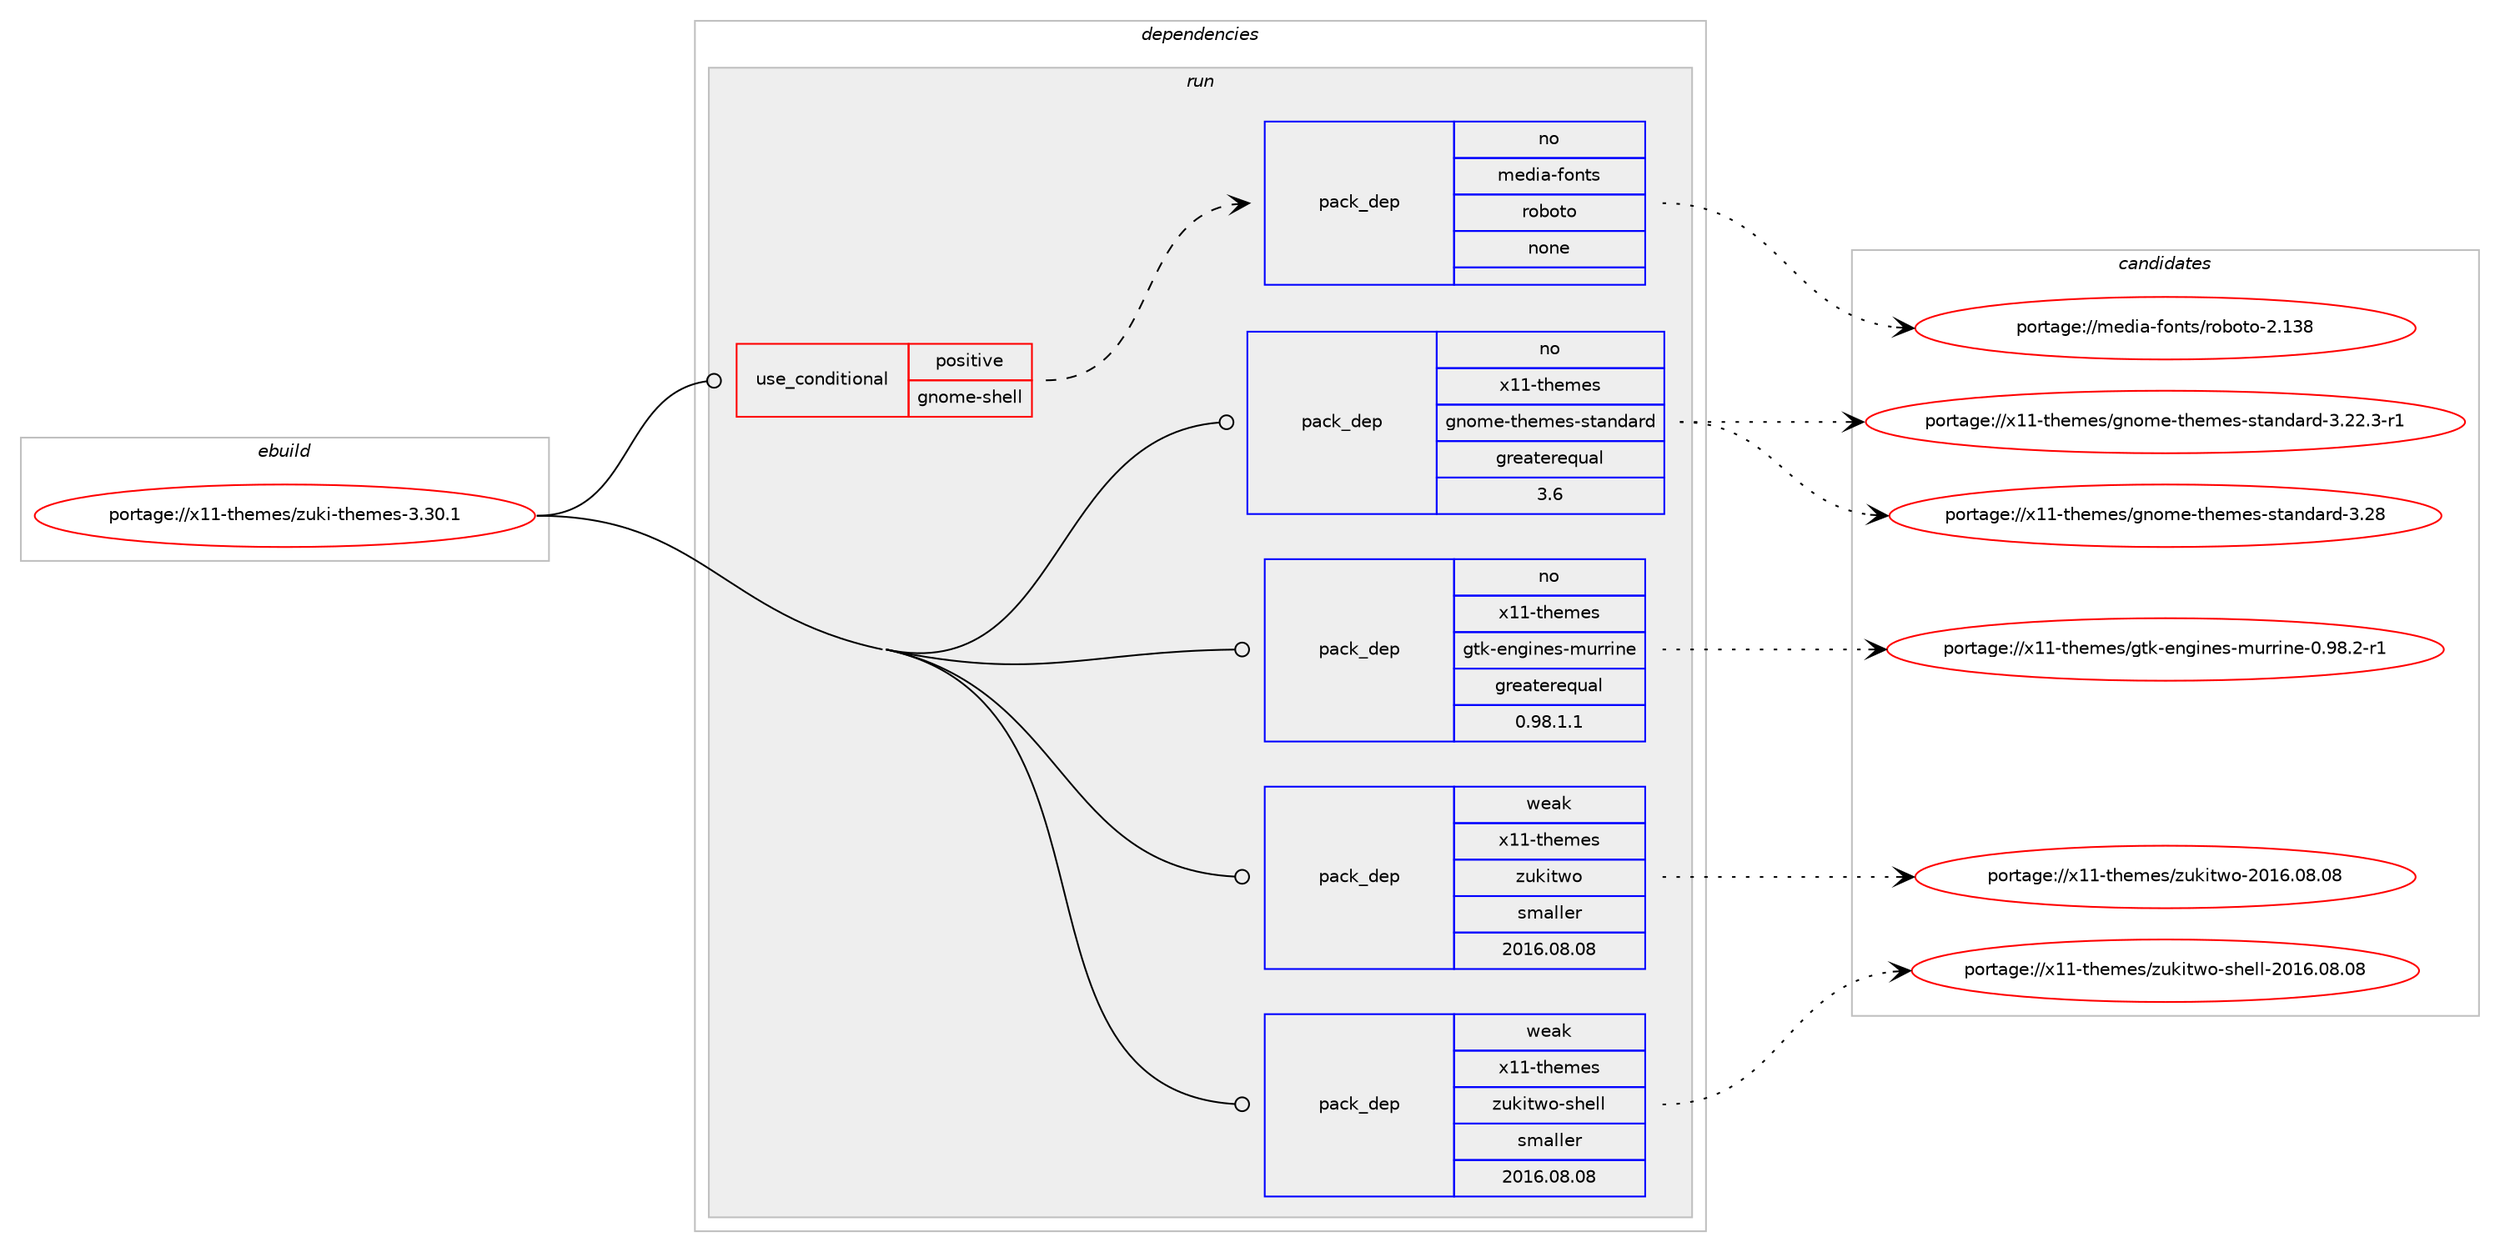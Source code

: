 digraph prolog {

# *************
# Graph options
# *************

newrank=true;
concentrate=true;
compound=true;
graph [rankdir=LR,fontname=Helvetica,fontsize=10,ranksep=1.5];#, ranksep=2.5, nodesep=0.2];
edge  [arrowhead=vee];
node  [fontname=Helvetica,fontsize=10];

# **********
# The ebuild
# **********

subgraph cluster_leftcol {
color=gray;
rank=same;
label=<<i>ebuild</i>>;
id [label="portage://x11-themes/zuki-themes-3.30.1", color=red, width=4, href="../x11-themes/zuki-themes-3.30.1.svg"];
}

# ****************
# The dependencies
# ****************

subgraph cluster_midcol {
color=gray;
label=<<i>dependencies</i>>;
subgraph cluster_compile {
fillcolor="#eeeeee";
style=filled;
label=<<i>compile</i>>;
}
subgraph cluster_compileandrun {
fillcolor="#eeeeee";
style=filled;
label=<<i>compile and run</i>>;
}
subgraph cluster_run {
fillcolor="#eeeeee";
style=filled;
label=<<i>run</i>>;
subgraph cond109156 {
dependency459050 [label=<<TABLE BORDER="0" CELLBORDER="1" CELLSPACING="0" CELLPADDING="4"><TR><TD ROWSPAN="3" CELLPADDING="10">use_conditional</TD></TR><TR><TD>positive</TD></TR><TR><TD>gnome-shell</TD></TR></TABLE>>, shape=none, color=red];
subgraph pack341565 {
dependency459051 [label=<<TABLE BORDER="0" CELLBORDER="1" CELLSPACING="0" CELLPADDING="4" WIDTH="220"><TR><TD ROWSPAN="6" CELLPADDING="30">pack_dep</TD></TR><TR><TD WIDTH="110">no</TD></TR><TR><TD>media-fonts</TD></TR><TR><TD>roboto</TD></TR><TR><TD>none</TD></TR><TR><TD></TD></TR></TABLE>>, shape=none, color=blue];
}
dependency459050:e -> dependency459051:w [weight=20,style="dashed",arrowhead="vee"];
}
id:e -> dependency459050:w [weight=20,style="solid",arrowhead="odot"];
subgraph pack341566 {
dependency459052 [label=<<TABLE BORDER="0" CELLBORDER="1" CELLSPACING="0" CELLPADDING="4" WIDTH="220"><TR><TD ROWSPAN="6" CELLPADDING="30">pack_dep</TD></TR><TR><TD WIDTH="110">no</TD></TR><TR><TD>x11-themes</TD></TR><TR><TD>gnome-themes-standard</TD></TR><TR><TD>greaterequal</TD></TR><TR><TD>3.6</TD></TR></TABLE>>, shape=none, color=blue];
}
id:e -> dependency459052:w [weight=20,style="solid",arrowhead="odot"];
subgraph pack341567 {
dependency459053 [label=<<TABLE BORDER="0" CELLBORDER="1" CELLSPACING="0" CELLPADDING="4" WIDTH="220"><TR><TD ROWSPAN="6" CELLPADDING="30">pack_dep</TD></TR><TR><TD WIDTH="110">no</TD></TR><TR><TD>x11-themes</TD></TR><TR><TD>gtk-engines-murrine</TD></TR><TR><TD>greaterequal</TD></TR><TR><TD>0.98.1.1</TD></TR></TABLE>>, shape=none, color=blue];
}
id:e -> dependency459053:w [weight=20,style="solid",arrowhead="odot"];
subgraph pack341568 {
dependency459054 [label=<<TABLE BORDER="0" CELLBORDER="1" CELLSPACING="0" CELLPADDING="4" WIDTH="220"><TR><TD ROWSPAN="6" CELLPADDING="30">pack_dep</TD></TR><TR><TD WIDTH="110">weak</TD></TR><TR><TD>x11-themes</TD></TR><TR><TD>zukitwo</TD></TR><TR><TD>smaller</TD></TR><TR><TD>2016.08.08</TD></TR></TABLE>>, shape=none, color=blue];
}
id:e -> dependency459054:w [weight=20,style="solid",arrowhead="odot"];
subgraph pack341569 {
dependency459055 [label=<<TABLE BORDER="0" CELLBORDER="1" CELLSPACING="0" CELLPADDING="4" WIDTH="220"><TR><TD ROWSPAN="6" CELLPADDING="30">pack_dep</TD></TR><TR><TD WIDTH="110">weak</TD></TR><TR><TD>x11-themes</TD></TR><TR><TD>zukitwo-shell</TD></TR><TR><TD>smaller</TD></TR><TR><TD>2016.08.08</TD></TR></TABLE>>, shape=none, color=blue];
}
id:e -> dependency459055:w [weight=20,style="solid",arrowhead="odot"];
}
}

# **************
# The candidates
# **************

subgraph cluster_choices {
rank=same;
color=gray;
label=<<i>candidates</i>>;

subgraph choice341565 {
color=black;
nodesep=1;
choiceportage10910110010597451021111101161154711411198111116111455046495156 [label="portage://media-fonts/roboto-2.138", color=red, width=4,href="../media-fonts/roboto-2.138.svg"];
dependency459051:e -> choiceportage10910110010597451021111101161154711411198111116111455046495156:w [style=dotted,weight="100"];
}
subgraph choice341566 {
color=black;
nodesep=1;
choiceportage1204949451161041011091011154710311011110910145116104101109101115451151169711010097114100455146505046514511449 [label="portage://x11-themes/gnome-themes-standard-3.22.3-r1", color=red, width=4,href="../x11-themes/gnome-themes-standard-3.22.3-r1.svg"];
choiceportage12049494511610410110910111547103110111109101451161041011091011154511511697110100971141004551465056 [label="portage://x11-themes/gnome-themes-standard-3.28", color=red, width=4,href="../x11-themes/gnome-themes-standard-3.28.svg"];
dependency459052:e -> choiceportage1204949451161041011091011154710311011110910145116104101109101115451151169711010097114100455146505046514511449:w [style=dotted,weight="100"];
dependency459052:e -> choiceportage12049494511610410110910111547103110111109101451161041011091011154511511697110100971141004551465056:w [style=dotted,weight="100"];
}
subgraph choice341567 {
color=black;
nodesep=1;
choiceportage120494945116104101109101115471031161074510111010310511010111545109117114114105110101454846575646504511449 [label="portage://x11-themes/gtk-engines-murrine-0.98.2-r1", color=red, width=4,href="../x11-themes/gtk-engines-murrine-0.98.2-r1.svg"];
dependency459053:e -> choiceportage120494945116104101109101115471031161074510111010310511010111545109117114114105110101454846575646504511449:w [style=dotted,weight="100"];
}
subgraph choice341568 {
color=black;
nodesep=1;
choiceportage120494945116104101109101115471221171071051161191114550484954464856464856 [label="portage://x11-themes/zukitwo-2016.08.08", color=red, width=4,href="../x11-themes/zukitwo-2016.08.08.svg"];
dependency459054:e -> choiceportage120494945116104101109101115471221171071051161191114550484954464856464856:w [style=dotted,weight="100"];
}
subgraph choice341569 {
color=black;
nodesep=1;
choiceportage12049494511610410110910111547122117107105116119111451151041011081084550484954464856464856 [label="portage://x11-themes/zukitwo-shell-2016.08.08", color=red, width=4,href="../x11-themes/zukitwo-shell-2016.08.08.svg"];
dependency459055:e -> choiceportage12049494511610410110910111547122117107105116119111451151041011081084550484954464856464856:w [style=dotted,weight="100"];
}
}

}
